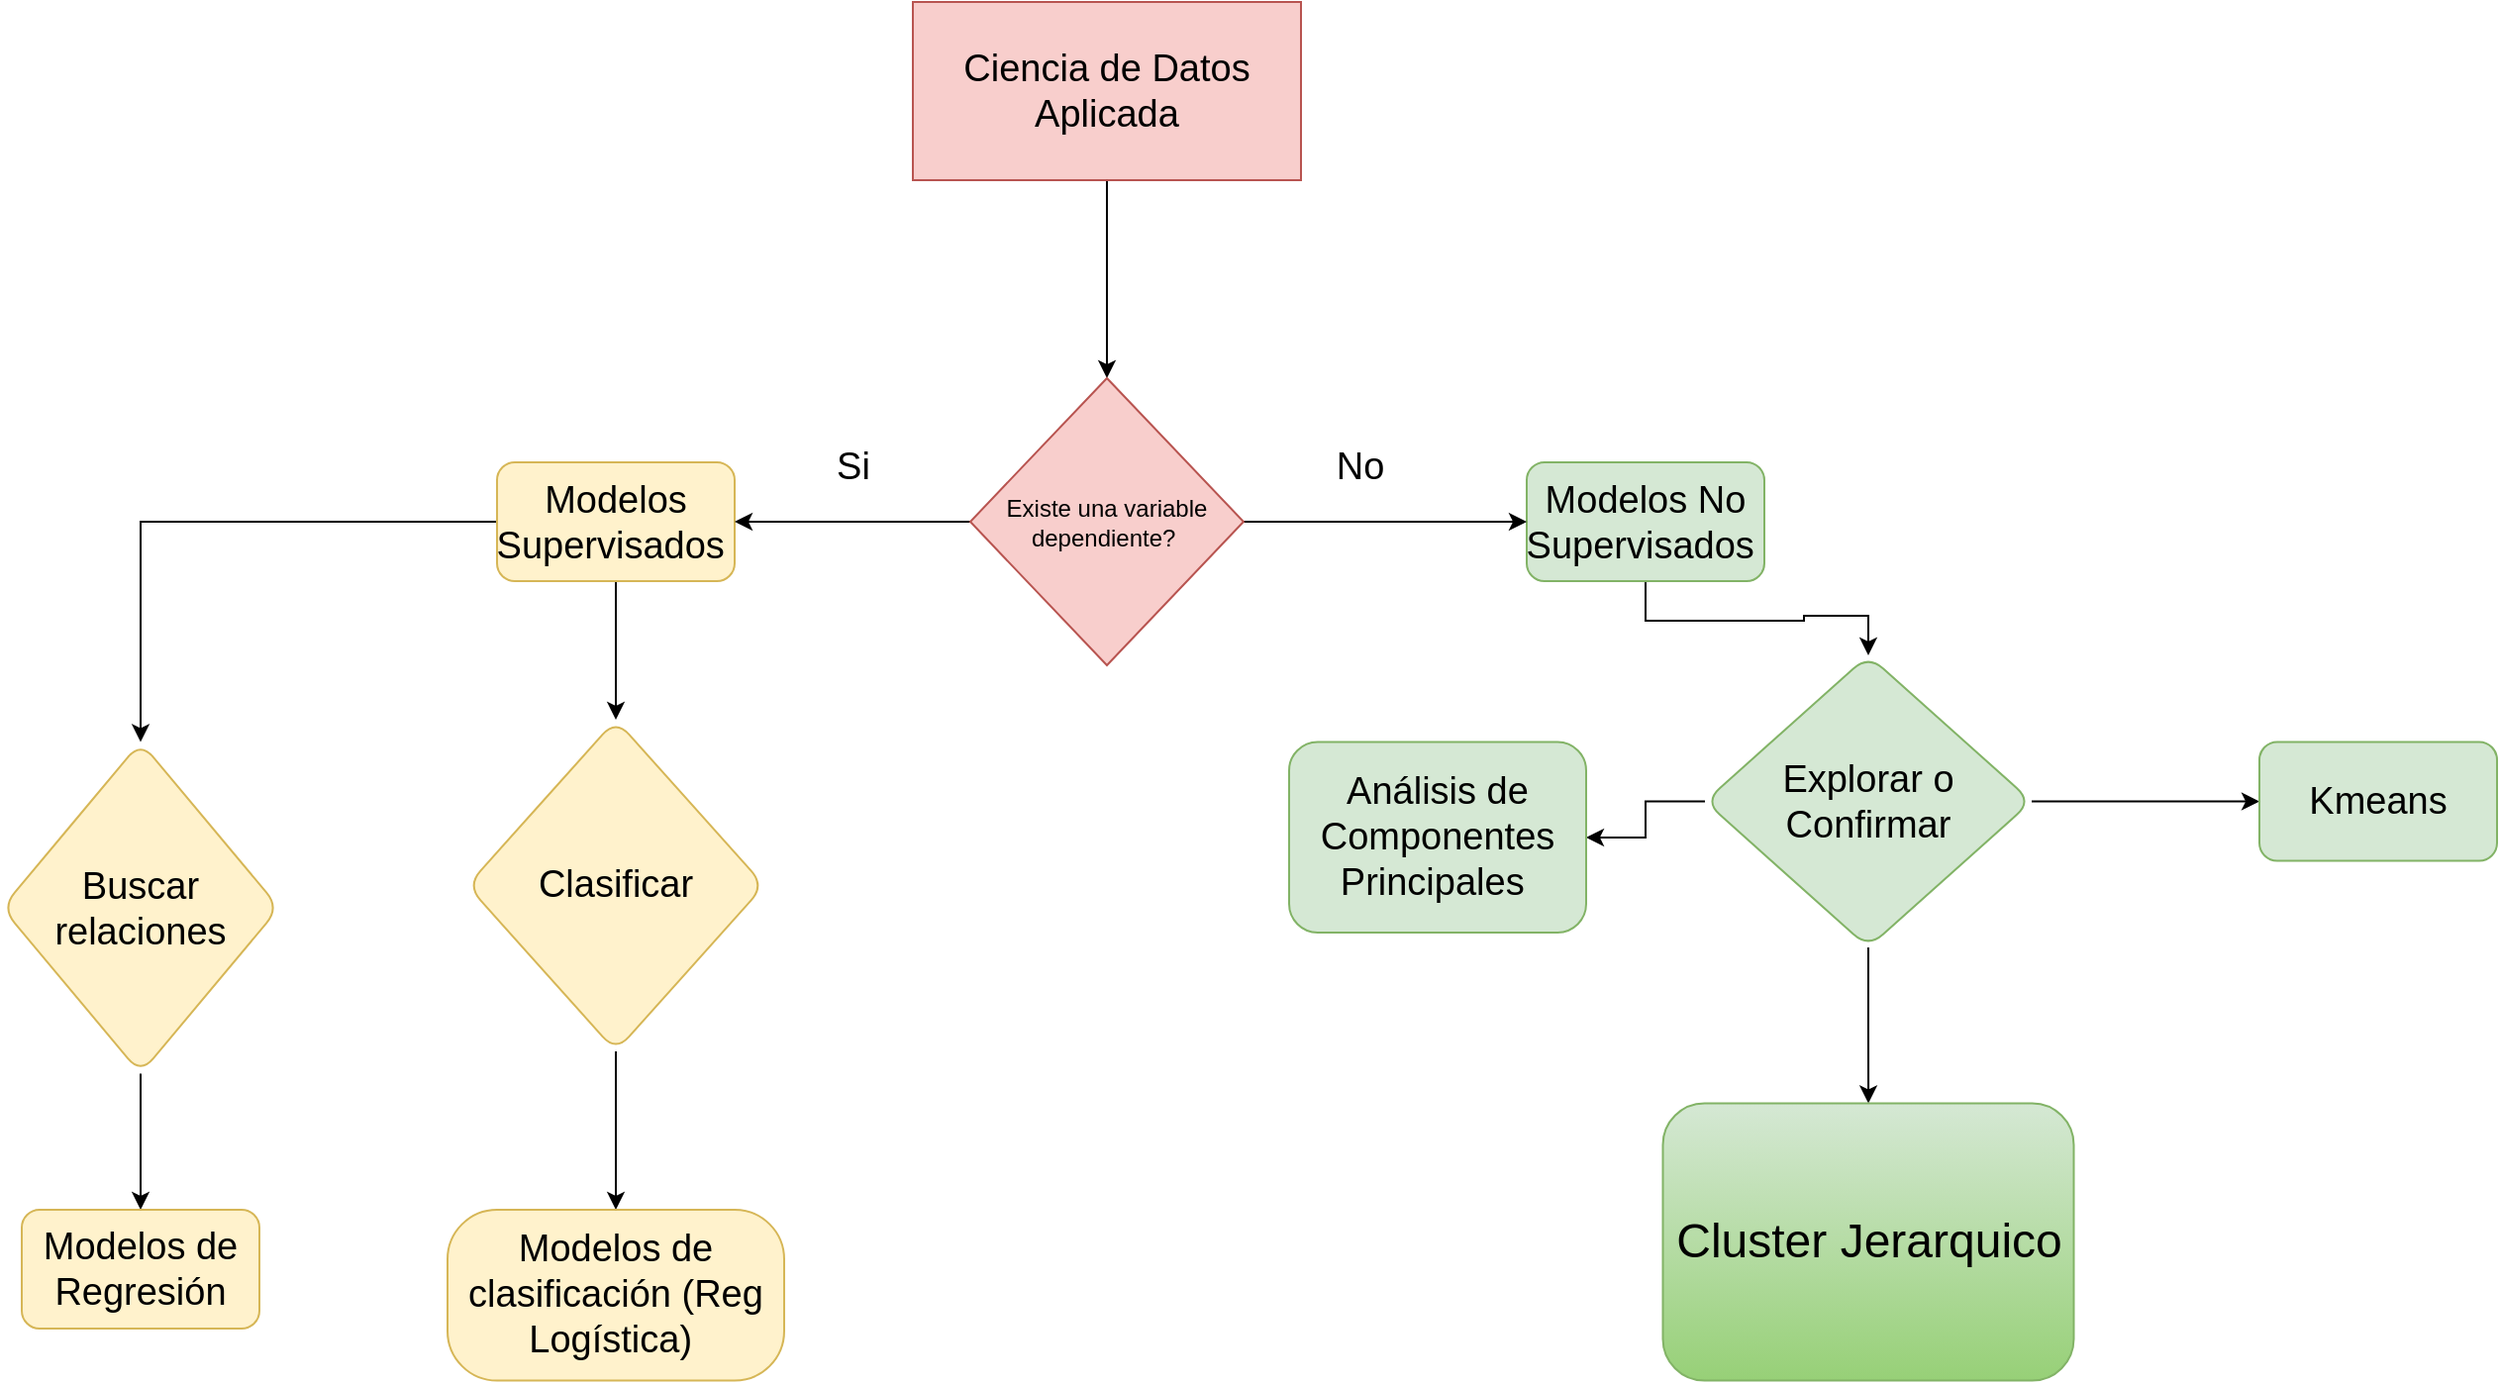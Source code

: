 <mxfile version="20.3.2" type="github"><diagram id="tjGwnWpy-0vcjWU1Rtkq" name="Seite-1"><mxGraphModel dx="1657" dy="554" grid="1" gridSize="10" guides="1" tooltips="1" connect="1" arrows="1" fold="1" page="1" pageScale="1" pageWidth="827" pageHeight="1169" math="0" shadow="0"><root><mxCell id="0"/><mxCell id="1" parent="0"/><mxCell id="y_86cE888WVk6Zr-I1UN-7" value="" style="edgeStyle=orthogonalEdgeStyle;rounded=0;orthogonalLoop=1;jettySize=auto;html=1;fontSize=19;" edge="1" parent="1" source="y_86cE888WVk6Zr-I1UN-1" target="y_86cE888WVk6Zr-I1UN-6"><mxGeometry relative="1" as="geometry"/></mxCell><mxCell id="y_86cE888WVk6Zr-I1UN-1" value="&lt;font style=&quot;font-size: 19px;&quot;&gt;Ciencia de Datos Aplicada&lt;/font&gt;" style="rounded=0;whiteSpace=wrap;html=1;fillColor=#f8cecc;strokeColor=#b85450;" vertex="1" parent="1"><mxGeometry x="290" y="70" width="196" height="90" as="geometry"/></mxCell><mxCell id="y_86cE888WVk6Zr-I1UN-25" value="" style="edgeStyle=orthogonalEdgeStyle;rounded=0;orthogonalLoop=1;jettySize=auto;html=1;fontSize=19;" edge="1" parent="1" source="y_86cE888WVk6Zr-I1UN-4" target="y_86cE888WVk6Zr-I1UN-24"><mxGeometry relative="1" as="geometry"/></mxCell><mxCell id="y_86cE888WVk6Zr-I1UN-29" value="" style="edgeStyle=orthogonalEdgeStyle;rounded=0;orthogonalLoop=1;jettySize=auto;html=1;fontSize=19;" edge="1" parent="1" source="y_86cE888WVk6Zr-I1UN-4" target="y_86cE888WVk6Zr-I1UN-28"><mxGeometry relative="1" as="geometry"/></mxCell><mxCell id="y_86cE888WVk6Zr-I1UN-4" value="Modelos Supervisados&amp;nbsp;" style="rounded=1;whiteSpace=wrap;html=1;fontSize=19;fillColor=#fff2cc;strokeColor=#d6b656;" vertex="1" parent="1"><mxGeometry x="80" y="302.5" width="120" height="60" as="geometry"/></mxCell><mxCell id="y_86cE888WVk6Zr-I1UN-16" value="" style="edgeStyle=orthogonalEdgeStyle;rounded=0;orthogonalLoop=1;jettySize=auto;html=1;fontSize=19;" edge="1" parent="1" source="y_86cE888WVk6Zr-I1UN-5" target="y_86cE888WVk6Zr-I1UN-15"><mxGeometry relative="1" as="geometry"/></mxCell><mxCell id="y_86cE888WVk6Zr-I1UN-5" value="Modelos No Supervisados&amp;nbsp;" style="rounded=1;whiteSpace=wrap;html=1;fontSize=19;fillColor=#d5e8d4;strokeColor=#82b366;" vertex="1" parent="1"><mxGeometry x="600" y="302.5" width="120" height="60" as="geometry"/></mxCell><mxCell id="y_86cE888WVk6Zr-I1UN-9" style="edgeStyle=orthogonalEdgeStyle;rounded=0;orthogonalLoop=1;jettySize=auto;html=1;exitX=1;exitY=0.5;exitDx=0;exitDy=0;fontSize=19;" edge="1" parent="1" source="y_86cE888WVk6Zr-I1UN-6" target="y_86cE888WVk6Zr-I1UN-5"><mxGeometry relative="1" as="geometry"/></mxCell><mxCell id="y_86cE888WVk6Zr-I1UN-10" style="edgeStyle=orthogonalEdgeStyle;rounded=0;orthogonalLoop=1;jettySize=auto;html=1;exitX=0;exitY=0.5;exitDx=0;exitDy=0;entryX=1;entryY=0.5;entryDx=0;entryDy=0;fontSize=19;" edge="1" parent="1" source="y_86cE888WVk6Zr-I1UN-6" target="y_86cE888WVk6Zr-I1UN-4"><mxGeometry relative="1" as="geometry"/></mxCell><mxCell id="y_86cE888WVk6Zr-I1UN-6" value="Existe una variable dependiente?&amp;nbsp;" style="rhombus;whiteSpace=wrap;html=1;fillColor=#f8cecc;strokeColor=#b85450;rounded=0;" vertex="1" parent="1"><mxGeometry x="319" y="260" width="138" height="145" as="geometry"/></mxCell><mxCell id="y_86cE888WVk6Zr-I1UN-11" value="No" style="text;html=1;strokeColor=none;fillColor=none;align=center;verticalAlign=middle;whiteSpace=wrap;rounded=0;fontSize=19;" vertex="1" parent="1"><mxGeometry x="486" y="290" width="60" height="30" as="geometry"/></mxCell><mxCell id="y_86cE888WVk6Zr-I1UN-12" value="Si" style="text;html=1;strokeColor=none;fillColor=none;align=center;verticalAlign=middle;whiteSpace=wrap;rounded=0;fontSize=19;" vertex="1" parent="1"><mxGeometry x="230" y="290" width="60" height="30" as="geometry"/></mxCell><mxCell id="y_86cE888WVk6Zr-I1UN-18" value="" style="edgeStyle=orthogonalEdgeStyle;rounded=0;orthogonalLoop=1;jettySize=auto;html=1;fontSize=19;" edge="1" parent="1" source="y_86cE888WVk6Zr-I1UN-15" target="y_86cE888WVk6Zr-I1UN-17"><mxGeometry relative="1" as="geometry"/></mxCell><mxCell id="y_86cE888WVk6Zr-I1UN-20" value="" style="edgeStyle=orthogonalEdgeStyle;rounded=0;orthogonalLoop=1;jettySize=auto;html=1;fontSize=19;" edge="1" parent="1" source="y_86cE888WVk6Zr-I1UN-15" target="y_86cE888WVk6Zr-I1UN-19"><mxGeometry relative="1" as="geometry"/></mxCell><mxCell id="y_86cE888WVk6Zr-I1UN-22" value="" style="edgeStyle=orthogonalEdgeStyle;rounded=0;orthogonalLoop=1;jettySize=auto;html=1;fontSize=19;" edge="1" parent="1" source="y_86cE888WVk6Zr-I1UN-15" target="y_86cE888WVk6Zr-I1UN-21"><mxGeometry relative="1" as="geometry"/></mxCell><mxCell id="y_86cE888WVk6Zr-I1UN-15" value="Explorar o Confirmar" style="rhombus;whiteSpace=wrap;html=1;fontSize=19;fillColor=#d5e8d4;strokeColor=#82b366;rounded=1;" vertex="1" parent="1"><mxGeometry x="690" y="400" width="165" height="147.5" as="geometry"/></mxCell><mxCell id="y_86cE888WVk6Zr-I1UN-17" value="Cluster Jerarquico" style="whiteSpace=wrap;html=1;fontSize=24;fillColor=#d5e8d4;strokeColor=#82b366;rounded=1;gradientColor=#97d077;" vertex="1" parent="1"><mxGeometry x="668.75" y="626.25" width="207.5" height="140" as="geometry"/></mxCell><mxCell id="y_86cE888WVk6Zr-I1UN-19" value="Kmeans" style="whiteSpace=wrap;html=1;fontSize=19;fillColor=#d5e8d4;strokeColor=#82b366;rounded=1;" vertex="1" parent="1"><mxGeometry x="970" y="443.75" width="120" height="60" as="geometry"/></mxCell><mxCell id="y_86cE888WVk6Zr-I1UN-21" value="Análisis de Componentes&lt;br&gt;Principales&amp;nbsp;" style="whiteSpace=wrap;html=1;fontSize=19;fillColor=#d5e8d4;strokeColor=#82b366;rounded=1;" vertex="1" parent="1"><mxGeometry x="480" y="443.75" width="150" height="96.25" as="geometry"/></mxCell><mxCell id="y_86cE888WVk6Zr-I1UN-27" value="" style="edgeStyle=orthogonalEdgeStyle;rounded=0;orthogonalLoop=1;jettySize=auto;html=1;fontSize=19;" edge="1" parent="1" source="y_86cE888WVk6Zr-I1UN-24" target="y_86cE888WVk6Zr-I1UN-26"><mxGeometry relative="1" as="geometry"/></mxCell><mxCell id="y_86cE888WVk6Zr-I1UN-24" value="Buscar relaciones" style="rhombus;whiteSpace=wrap;html=1;fontSize=19;fillColor=#fff2cc;strokeColor=#d6b656;rounded=1;" vertex="1" parent="1"><mxGeometry x="-170" y="443.75" width="140" height="167.5" as="geometry"/></mxCell><mxCell id="y_86cE888WVk6Zr-I1UN-26" value="Modelos de Regresión" style="whiteSpace=wrap;html=1;fontSize=19;fillColor=#fff2cc;strokeColor=#d6b656;rounded=1;" vertex="1" parent="1"><mxGeometry x="-160" y="680" width="120" height="60" as="geometry"/></mxCell><mxCell id="y_86cE888WVk6Zr-I1UN-31" value="" style="edgeStyle=orthogonalEdgeStyle;rounded=0;orthogonalLoop=1;jettySize=auto;html=1;fontSize=19;" edge="1" parent="1" source="y_86cE888WVk6Zr-I1UN-28" target="y_86cE888WVk6Zr-I1UN-30"><mxGeometry relative="1" as="geometry"/></mxCell><mxCell id="y_86cE888WVk6Zr-I1UN-28" value="Clasificar" style="rhombus;whiteSpace=wrap;html=1;fontSize=19;fillColor=#fff2cc;strokeColor=#d6b656;rounded=1;" vertex="1" parent="1"><mxGeometry x="65" y="432.5" width="150" height="167.5" as="geometry"/></mxCell><mxCell id="y_86cE888WVk6Zr-I1UN-30" value="Modelos de clasificación (Reg Logística)&amp;nbsp;" style="whiteSpace=wrap;html=1;fontSize=19;fillColor=#fff2cc;strokeColor=#d6b656;rounded=1;arcSize=29;" vertex="1" parent="1"><mxGeometry x="55" y="680" width="170" height="86.25" as="geometry"/></mxCell></root></mxGraphModel></diagram></mxfile>